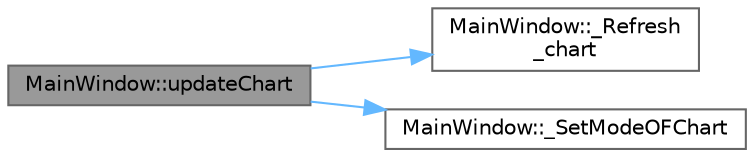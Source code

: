 digraph "MainWindow::updateChart"
{
 // LATEX_PDF_SIZE
  bgcolor="transparent";
  edge [fontname=Helvetica,fontsize=10,labelfontname=Helvetica,labelfontsize=10];
  node [fontname=Helvetica,fontsize=10,shape=box,height=0.2,width=0.4];
  rankdir="LR";
  Node1 [id="Node000001",label="MainWindow::updateChart",height=0.2,width=0.4,color="gray40", fillcolor="grey60", style="filled", fontcolor="black",tooltip="به‌روزرسانی نمودار با داده‌های جدید"];
  Node1 -> Node2 [id="edge1_Node000001_Node000002",color="steelblue1",style="solid",tooltip=" "];
  Node2 [id="Node000002",label="MainWindow::_Refresh\l_chart",height=0.2,width=0.4,color="grey40", fillcolor="white", style="filled",URL="$class_main_window.html#a42f37a2f40b4f7996093f44990ca2fa2",tooltip="بازسازی نمودار موجود"];
  Node1 -> Node3 [id="edge2_Node000001_Node000003",color="steelblue1",style="solid",tooltip=" "];
  Node3 [id="Node000003",label="MainWindow::_SetModeOFChart",height=0.2,width=0.4,color="grey40", fillcolor="white", style="filled",URL="$class_main_window.html#a7ff5c7b7116965f44d0f044ac0200d59",tooltip="تعیین نوع نمایش نمودار (خطی یا ستونی)"];
}
